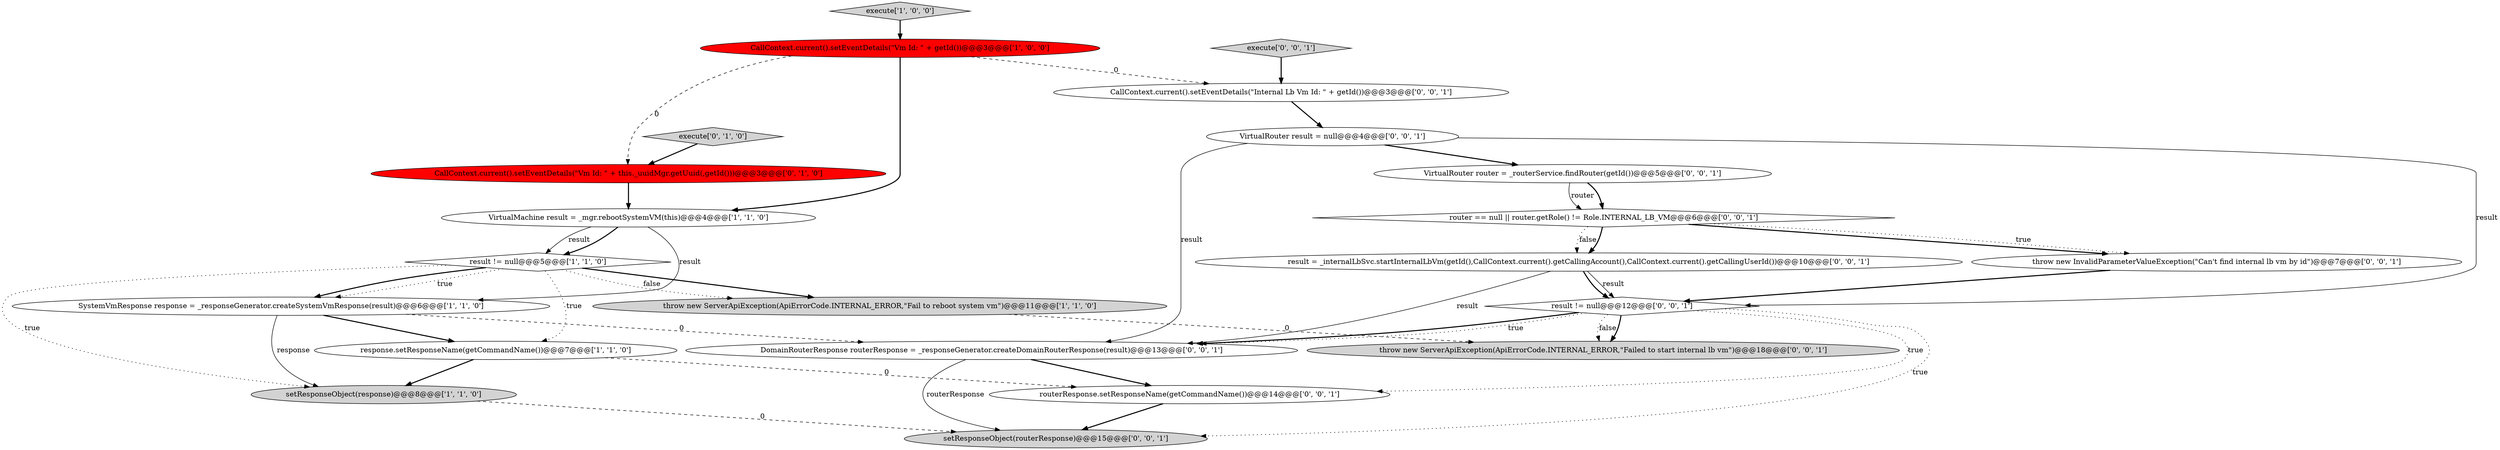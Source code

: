 digraph {
21 [style = filled, label = "routerResponse.setResponseName(getCommandName())@@@14@@@['0', '0', '1']", fillcolor = white, shape = ellipse image = "AAA0AAABBB3BBB"];
5 [style = filled, label = "CallContext.current().setEventDetails(\"Vm Id: \" + getId())@@@3@@@['1', '0', '0']", fillcolor = red, shape = ellipse image = "AAA1AAABBB1BBB"];
18 [style = filled, label = "result != null@@@12@@@['0', '0', '1']", fillcolor = white, shape = diamond image = "AAA0AAABBB3BBB"];
13 [style = filled, label = "DomainRouterResponse routerResponse = _responseGenerator.createDomainRouterResponse(result)@@@13@@@['0', '0', '1']", fillcolor = white, shape = ellipse image = "AAA0AAABBB3BBB"];
4 [style = filled, label = "execute['1', '0', '0']", fillcolor = lightgray, shape = diamond image = "AAA0AAABBB1BBB"];
15 [style = filled, label = "setResponseObject(routerResponse)@@@15@@@['0', '0', '1']", fillcolor = lightgray, shape = ellipse image = "AAA0AAABBB3BBB"];
17 [style = filled, label = "VirtualRouter router = _routerService.findRouter(getId())@@@5@@@['0', '0', '1']", fillcolor = white, shape = ellipse image = "AAA0AAABBB3BBB"];
10 [style = filled, label = "router == null || router.getRole() != Role.INTERNAL_LB_VM@@@6@@@['0', '0', '1']", fillcolor = white, shape = diamond image = "AAA0AAABBB3BBB"];
8 [style = filled, label = "execute['0', '1', '0']", fillcolor = lightgray, shape = diamond image = "AAA0AAABBB2BBB"];
11 [style = filled, label = "result = _internalLbSvc.startInternalLbVm(getId(),CallContext.current().getCallingAccount(),CallContext.current().getCallingUserId())@@@10@@@['0', '0', '1']", fillcolor = white, shape = ellipse image = "AAA0AAABBB3BBB"];
1 [style = filled, label = "setResponseObject(response)@@@8@@@['1', '1', '0']", fillcolor = lightgray, shape = ellipse image = "AAA0AAABBB1BBB"];
7 [style = filled, label = "result != null@@@5@@@['1', '1', '0']", fillcolor = white, shape = diamond image = "AAA0AAABBB1BBB"];
3 [style = filled, label = "response.setResponseName(getCommandName())@@@7@@@['1', '1', '0']", fillcolor = white, shape = ellipse image = "AAA0AAABBB1BBB"];
6 [style = filled, label = "throw new ServerApiException(ApiErrorCode.INTERNAL_ERROR,\"Fail to reboot system vm\")@@@11@@@['1', '1', '0']", fillcolor = lightgray, shape = ellipse image = "AAA0AAABBB1BBB"];
14 [style = filled, label = "CallContext.current().setEventDetails(\"Internal Lb Vm Id: \" + getId())@@@3@@@['0', '0', '1']", fillcolor = white, shape = ellipse image = "AAA0AAABBB3BBB"];
16 [style = filled, label = "VirtualRouter result = null@@@4@@@['0', '0', '1']", fillcolor = white, shape = ellipse image = "AAA0AAABBB3BBB"];
9 [style = filled, label = "CallContext.current().setEventDetails(\"Vm Id: \" + this._uuidMgr.getUuid(,getId()))@@@3@@@['0', '1', '0']", fillcolor = red, shape = ellipse image = "AAA1AAABBB2BBB"];
20 [style = filled, label = "throw new InvalidParameterValueException(\"Can't find internal lb vm by id\")@@@7@@@['0', '0', '1']", fillcolor = white, shape = ellipse image = "AAA0AAABBB3BBB"];
2 [style = filled, label = "SystemVmResponse response = _responseGenerator.createSystemVmResponse(result)@@@6@@@['1', '1', '0']", fillcolor = white, shape = ellipse image = "AAA0AAABBB1BBB"];
0 [style = filled, label = "VirtualMachine result = _mgr.rebootSystemVM(this)@@@4@@@['1', '1', '0']", fillcolor = white, shape = ellipse image = "AAA0AAABBB1BBB"];
12 [style = filled, label = "throw new ServerApiException(ApiErrorCode.INTERNAL_ERROR,\"Failed to start internal lb vm\")@@@18@@@['0', '0', '1']", fillcolor = lightgray, shape = ellipse image = "AAA0AAABBB3BBB"];
19 [style = filled, label = "execute['0', '0', '1']", fillcolor = lightgray, shape = diamond image = "AAA0AAABBB3BBB"];
14->16 [style = bold, label=""];
17->10 [style = bold, label=""];
7->2 [style = dotted, label="true"];
10->20 [style = bold, label=""];
5->14 [style = dashed, label="0"];
9->0 [style = bold, label=""];
3->1 [style = bold, label=""];
2->1 [style = solid, label="response"];
11->18 [style = solid, label="result"];
18->12 [style = dotted, label="false"];
3->21 [style = dashed, label="0"];
1->15 [style = dashed, label="0"];
21->15 [style = bold, label=""];
2->3 [style = bold, label=""];
18->21 [style = dotted, label="true"];
18->15 [style = dotted, label="true"];
18->12 [style = bold, label=""];
16->13 [style = solid, label="result"];
5->9 [style = dashed, label="0"];
16->17 [style = bold, label=""];
17->10 [style = solid, label="router"];
11->13 [style = solid, label="result"];
16->18 [style = solid, label="result"];
11->18 [style = bold, label=""];
7->6 [style = dotted, label="false"];
0->7 [style = bold, label=""];
6->12 [style = dashed, label="0"];
0->2 [style = solid, label="result"];
20->18 [style = bold, label=""];
10->11 [style = dotted, label="false"];
19->14 [style = bold, label=""];
5->0 [style = bold, label=""];
7->3 [style = dotted, label="true"];
10->20 [style = dotted, label="true"];
7->2 [style = bold, label=""];
2->13 [style = dashed, label="0"];
0->7 [style = solid, label="result"];
7->6 [style = bold, label=""];
8->9 [style = bold, label=""];
18->13 [style = bold, label=""];
7->1 [style = dotted, label="true"];
13->21 [style = bold, label=""];
4->5 [style = bold, label=""];
18->13 [style = dotted, label="true"];
10->11 [style = bold, label=""];
13->15 [style = solid, label="routerResponse"];
}
